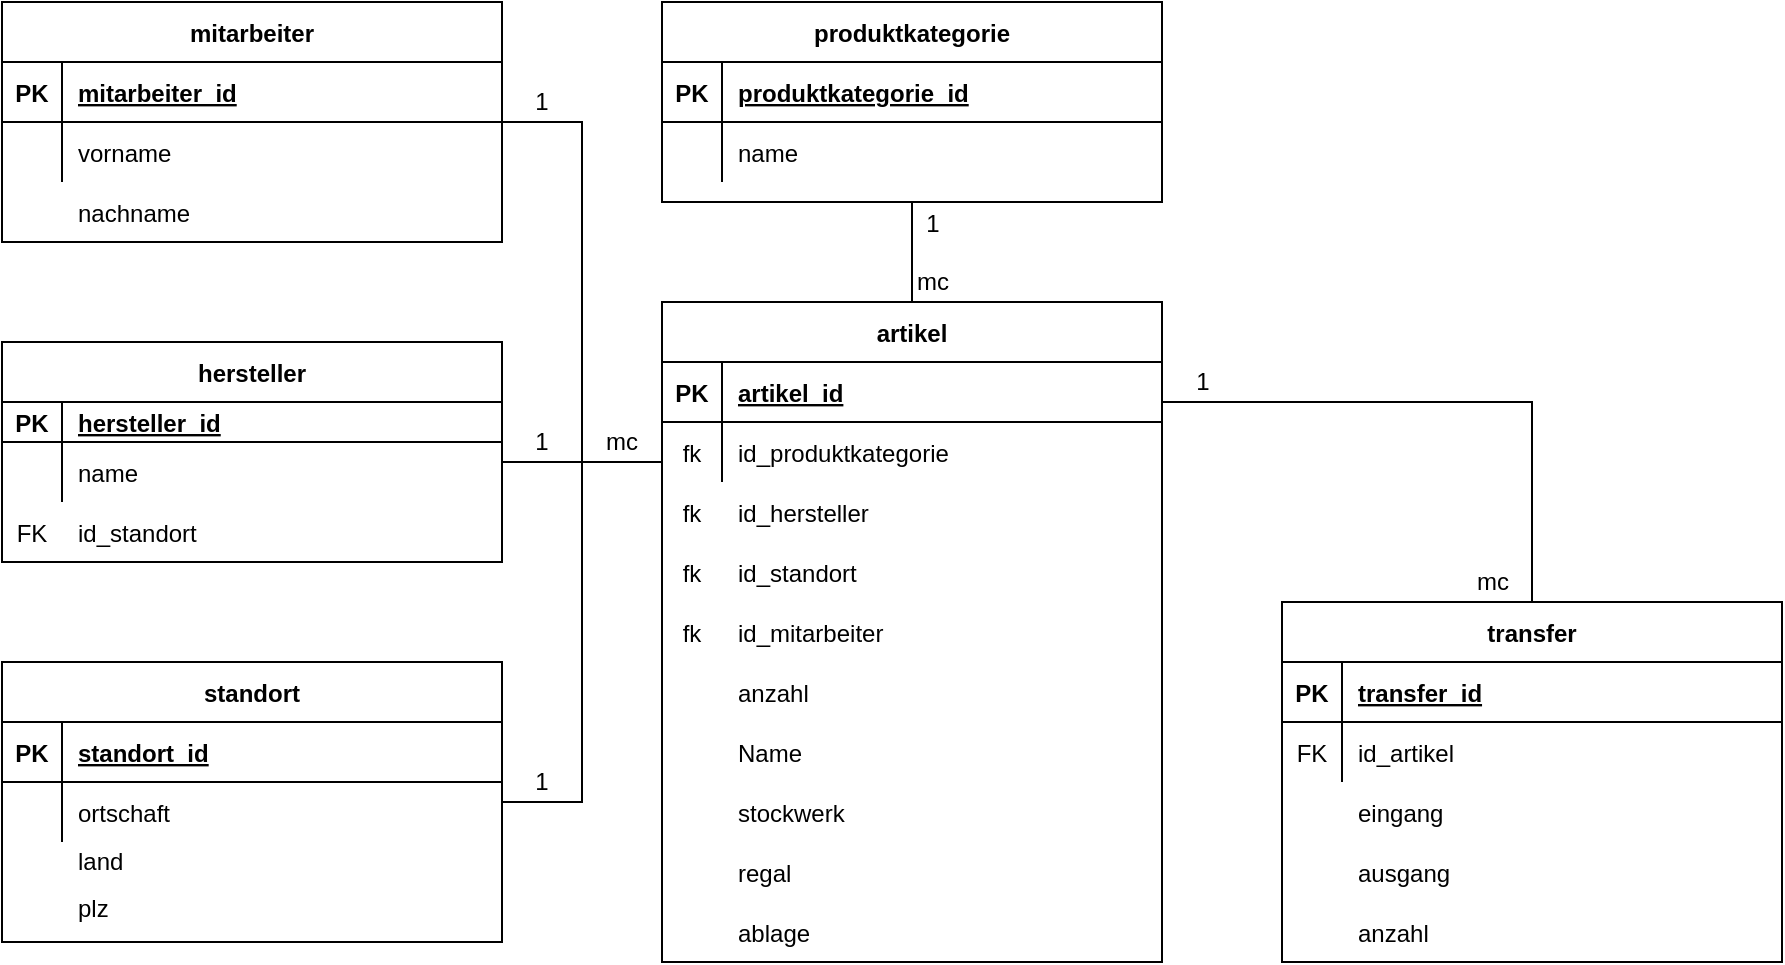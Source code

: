 <mxfile version="13.7.9" type="device"><diagram id="R2lEEEUBdFMjLlhIrx00" name="Page-1"><mxGraphModel dx="749" dy="556" grid="1" gridSize="10" guides="1" tooltips="1" connect="1" arrows="1" fold="1" page="1" pageScale="1" pageWidth="850" pageHeight="1100" math="0" shadow="0" extFonts="Permanent Marker^https://fonts.googleapis.com/css?family=Permanent+Marker"><root><mxCell id="0"/><mxCell id="1" parent="0"/><mxCell id="7EhDEFcTuI5stFCjLQC7-51" value="fk" style="shape=partialRectangle;overflow=hidden;connectable=0;fillColor=none;top=0;left=0;bottom=0;right=0;horizontal=1;" parent="1" vertex="1"><mxGeometry x="400" y="770" width="30" height="30" as="geometry"/></mxCell><mxCell id="7EhDEFcTuI5stFCjLQC7-52" value="id_hersteller" style="shape=partialRectangle;overflow=hidden;connectable=0;fillColor=none;top=0;left=0;bottom=0;right=0;align=left;spacingLeft=6;" parent="1" vertex="1"><mxGeometry x="430" y="770" width="220" height="30" as="geometry"/></mxCell><mxCell id="7EhDEFcTuI5stFCjLQC7-53" value="fk" style="shape=partialRectangle;overflow=hidden;connectable=0;fillColor=none;top=0;left=0;bottom=0;right=0;horizontal=1;" parent="1" vertex="1"><mxGeometry x="400" y="800" width="30" height="30" as="geometry"/></mxCell><mxCell id="7EhDEFcTuI5stFCjLQC7-54" value="id_standort" style="shape=partialRectangle;overflow=hidden;connectable=0;fillColor=none;top=0;left=0;bottom=0;right=0;align=left;spacingLeft=6;" parent="1" vertex="1"><mxGeometry x="430" y="800" width="220" height="30" as="geometry"/></mxCell><mxCell id="7EhDEFcTuI5stFCjLQC7-62" value="id_mitarbeiter" style="shape=partialRectangle;overflow=hidden;connectable=0;fillColor=none;top=0;left=0;bottom=0;right=0;align=left;spacingLeft=6;" parent="1" vertex="1"><mxGeometry x="430" y="830" width="220" height="30" as="geometry"/></mxCell><mxCell id="7EhDEFcTuI5stFCjLQC7-63" value="anzahl" style="shape=partialRectangle;overflow=hidden;connectable=0;fillColor=none;top=0;left=0;bottom=0;right=0;align=left;spacingLeft=6;" parent="1" vertex="1"><mxGeometry x="430" y="860" width="220" height="30" as="geometry"/></mxCell><mxCell id="7EhDEFcTuI5stFCjLQC7-65" value="name" style="shape=partialRectangle;overflow=hidden;connectable=0;fillColor=none;top=0;left=0;bottom=0;right=0;align=left;spacingLeft=6;" parent="1" vertex="1"><mxGeometry x="100" y="750" width="220" height="30" as="geometry"/></mxCell><mxCell id="7EhDEFcTuI5stFCjLQC7-66" value="id_standort" style="shape=partialRectangle;overflow=hidden;connectable=0;fillColor=none;top=0;left=0;bottom=0;right=0;align=left;spacingLeft=6;" parent="1" vertex="1"><mxGeometry x="100" y="780" width="220" height="30" as="geometry"/></mxCell><mxCell id="7EhDEFcTuI5stFCjLQC7-74" value="" style="group" parent="1" vertex="1" connectable="0"><mxGeometry x="710" y="830" width="250" height="180" as="geometry"/></mxCell><mxCell id="7EhDEFcTuI5stFCjLQC7-22" value="transfer" style="shape=table;startSize=30;container=1;collapsible=1;childLayout=tableLayout;fixedRows=1;rowLines=0;fontStyle=1;align=center;resizeLast=1;" parent="7EhDEFcTuI5stFCjLQC7-74" vertex="1"><mxGeometry width="250" height="180" as="geometry"/></mxCell><mxCell id="7EhDEFcTuI5stFCjLQC7-23" value="" style="shape=partialRectangle;collapsible=0;dropTarget=0;pointerEvents=0;fillColor=none;points=[[0,0.5],[1,0.5]];portConstraint=eastwest;top=0;left=0;right=0;bottom=1;" parent="7EhDEFcTuI5stFCjLQC7-22" vertex="1"><mxGeometry y="30" width="250" height="30" as="geometry"/></mxCell><mxCell id="7EhDEFcTuI5stFCjLQC7-24" value="PK" style="shape=partialRectangle;overflow=hidden;connectable=0;fillColor=none;top=0;left=0;bottom=0;right=0;fontStyle=1;" parent="7EhDEFcTuI5stFCjLQC7-23" vertex="1"><mxGeometry width="30" height="30" as="geometry"/></mxCell><mxCell id="7EhDEFcTuI5stFCjLQC7-25" value="transfer_id" style="shape=partialRectangle;overflow=hidden;connectable=0;fillColor=none;top=0;left=0;bottom=0;right=0;align=left;spacingLeft=6;fontStyle=5;" parent="7EhDEFcTuI5stFCjLQC7-23" vertex="1"><mxGeometry x="30" width="220" height="30" as="geometry"/></mxCell><mxCell id="7EhDEFcTuI5stFCjLQC7-26" value="" style="shape=partialRectangle;collapsible=0;dropTarget=0;pointerEvents=0;fillColor=none;points=[[0,0.5],[1,0.5]];portConstraint=eastwest;top=0;left=0;right=0;bottom=0;" parent="7EhDEFcTuI5stFCjLQC7-22" vertex="1"><mxGeometry y="60" width="250" height="30" as="geometry"/></mxCell><mxCell id="7EhDEFcTuI5stFCjLQC7-27" value="FK" style="shape=partialRectangle;overflow=hidden;connectable=0;fillColor=none;top=0;left=0;bottom=0;right=0;" parent="7EhDEFcTuI5stFCjLQC7-26" vertex="1"><mxGeometry width="30" height="30" as="geometry"/></mxCell><mxCell id="7EhDEFcTuI5stFCjLQC7-28" value="" style="shape=partialRectangle;overflow=hidden;connectable=0;fillColor=none;top=0;left=0;bottom=0;right=0;align=left;spacingLeft=6;" parent="7EhDEFcTuI5stFCjLQC7-26" vertex="1"><mxGeometry x="30" width="220" height="30" as="geometry"/></mxCell><mxCell id="7EhDEFcTuI5stFCjLQC7-68" value="id_artikel" style="shape=partialRectangle;overflow=hidden;connectable=0;fillColor=none;top=0;left=0;bottom=0;right=0;align=left;spacingLeft=6;" parent="7EhDEFcTuI5stFCjLQC7-74" vertex="1"><mxGeometry x="30" y="60" width="220" height="30" as="geometry"/></mxCell><mxCell id="7EhDEFcTuI5stFCjLQC7-69" value="eingang" style="shape=partialRectangle;overflow=hidden;connectable=0;fillColor=none;top=0;left=0;bottom=0;right=0;align=left;spacingLeft=6;" parent="7EhDEFcTuI5stFCjLQC7-74" vertex="1"><mxGeometry x="30" y="90" width="220" height="30" as="geometry"/></mxCell><mxCell id="7EhDEFcTuI5stFCjLQC7-70" value="ausgang" style="shape=partialRectangle;overflow=hidden;connectable=0;fillColor=none;top=0;left=0;bottom=0;right=0;align=left;spacingLeft=6;" parent="7EhDEFcTuI5stFCjLQC7-74" vertex="1"><mxGeometry x="30" y="120" width="220" height="30" as="geometry"/></mxCell><mxCell id="7EhDEFcTuI5stFCjLQC7-71" value="anzahl" style="shape=partialRectangle;overflow=hidden;connectable=0;fillColor=none;top=0;left=0;bottom=0;right=0;align=left;spacingLeft=6;" parent="7EhDEFcTuI5stFCjLQC7-74" vertex="1"><mxGeometry x="30" y="150" width="220" height="30" as="geometry"/></mxCell><mxCell id="7EhDEFcTuI5stFCjLQC7-75" value="Name" style="shape=partialRectangle;overflow=hidden;connectable=0;fillColor=none;top=0;left=0;bottom=0;right=0;align=left;spacingLeft=6;" parent="1" vertex="1"><mxGeometry x="430" y="890" width="220" height="30" as="geometry"/></mxCell><mxCell id="7EhDEFcTuI5stFCjLQC7-78" value="" style="group" parent="1" vertex="1" connectable="0"><mxGeometry x="70" y="860" width="250" height="140" as="geometry"/></mxCell><mxCell id="7EhDEFcTuI5stFCjLQC7-73" value="" style="group" parent="7EhDEFcTuI5stFCjLQC7-78" vertex="1" connectable="0"><mxGeometry width="250" height="140" as="geometry"/></mxCell><mxCell id="7EhDEFcTuI5stFCjLQC7-15" value="standort" style="shape=table;startSize=30;container=1;collapsible=1;childLayout=tableLayout;fixedRows=1;rowLines=0;fontStyle=1;align=center;resizeLast=1;" parent="7EhDEFcTuI5stFCjLQC7-73" vertex="1"><mxGeometry width="250" height="140" as="geometry"/></mxCell><mxCell id="7EhDEFcTuI5stFCjLQC7-16" value="" style="shape=partialRectangle;collapsible=0;dropTarget=0;pointerEvents=0;fillColor=none;points=[[0,0.5],[1,0.5]];portConstraint=eastwest;top=0;left=0;right=0;bottom=1;" parent="7EhDEFcTuI5stFCjLQC7-15" vertex="1"><mxGeometry y="30" width="250" height="30" as="geometry"/></mxCell><mxCell id="7EhDEFcTuI5stFCjLQC7-17" value="PK" style="shape=partialRectangle;overflow=hidden;connectable=0;fillColor=none;top=0;left=0;bottom=0;right=0;fontStyle=1;" parent="7EhDEFcTuI5stFCjLQC7-16" vertex="1"><mxGeometry width="30" height="30" as="geometry"/></mxCell><mxCell id="7EhDEFcTuI5stFCjLQC7-18" value="standort_id" style="shape=partialRectangle;overflow=hidden;connectable=0;fillColor=none;top=0;left=0;bottom=0;right=0;align=left;spacingLeft=6;fontStyle=5;" parent="7EhDEFcTuI5stFCjLQC7-16" vertex="1"><mxGeometry x="30" width="220" height="30" as="geometry"/></mxCell><mxCell id="7EhDEFcTuI5stFCjLQC7-19" value="" style="shape=partialRectangle;collapsible=0;dropTarget=0;pointerEvents=0;fillColor=none;points=[[0,0.5],[1,0.5]];portConstraint=eastwest;top=0;left=0;right=0;bottom=0;" parent="7EhDEFcTuI5stFCjLQC7-15" vertex="1"><mxGeometry y="60" width="250" height="30" as="geometry"/></mxCell><mxCell id="7EhDEFcTuI5stFCjLQC7-20" value="" style="shape=partialRectangle;overflow=hidden;connectable=0;fillColor=none;top=0;left=0;bottom=0;right=0;" parent="7EhDEFcTuI5stFCjLQC7-19" vertex="1"><mxGeometry width="30" height="30" as="geometry"/></mxCell><mxCell id="7EhDEFcTuI5stFCjLQC7-21" value="ortschaft" style="shape=partialRectangle;overflow=hidden;connectable=0;fillColor=none;top=0;left=0;bottom=0;right=0;align=left;spacingLeft=6;" parent="7EhDEFcTuI5stFCjLQC7-19" vertex="1"><mxGeometry x="30" width="220" height="30" as="geometry"/></mxCell><mxCell id="7EhDEFcTuI5stFCjLQC7-72" value="plz" style="shape=partialRectangle;overflow=hidden;connectable=0;fillColor=none;top=0;left=0;bottom=0;right=0;align=left;spacingLeft=6;" parent="7EhDEFcTuI5stFCjLQC7-73" vertex="1"><mxGeometry x="30" y="105" width="220" height="35" as="geometry"/></mxCell><mxCell id="7EhDEFcTuI5stFCjLQC7-76" value="land" style="shape=partialRectangle;overflow=hidden;connectable=0;fillColor=none;top=0;left=0;bottom=0;right=0;align=left;spacingLeft=6;" parent="7EhDEFcTuI5stFCjLQC7-73" vertex="1"><mxGeometry x="30" y="85" width="220" height="28" as="geometry"/></mxCell><mxCell id="7EhDEFcTuI5stFCjLQC7-79" value="nachname" style="shape=partialRectangle;overflow=hidden;connectable=0;fillColor=none;top=0;left=0;bottom=0;right=0;align=left;spacingLeft=6;" parent="1" vertex="1"><mxGeometry x="100" y="620" width="220" height="30" as="geometry"/></mxCell><mxCell id="7EhDEFcTuI5stFCjLQC7-81" value="fk" style="shape=partialRectangle;overflow=hidden;connectable=0;fillColor=none;top=0;left=0;bottom=0;right=0;horizontal=1;" parent="1" vertex="1"><mxGeometry x="400" y="830" width="30" height="30" as="geometry"/></mxCell><mxCell id="7EhDEFcTuI5stFCjLQC7-82" value="FK" style="shape=partialRectangle;overflow=hidden;connectable=0;fillColor=none;top=0;left=0;bottom=0;right=0;" parent="1" vertex="1"><mxGeometry x="70" y="780" width="30" height="30" as="geometry"/></mxCell><mxCell id="7EhDEFcTuI5stFCjLQC7-83" value="stockwerk" style="shape=partialRectangle;overflow=hidden;connectable=0;fillColor=none;top=0;left=0;bottom=0;right=0;align=left;spacingLeft=6;" parent="1" vertex="1"><mxGeometry x="430" y="920" width="220" height="30" as="geometry"/></mxCell><mxCell id="7EhDEFcTuI5stFCjLQC7-84" value="regal" style="shape=partialRectangle;overflow=hidden;connectable=0;fillColor=none;top=0;left=0;bottom=0;right=0;align=left;spacingLeft=6;" parent="1" vertex="1"><mxGeometry x="430" y="950" width="220" height="30" as="geometry"/></mxCell><mxCell id="7EhDEFcTuI5stFCjLQC7-85" value="ablage" style="shape=partialRectangle;overflow=hidden;connectable=0;fillColor=none;top=0;left=0;bottom=0;right=0;align=left;spacingLeft=6;" parent="1" vertex="1"><mxGeometry x="430" y="980" width="220" height="30" as="geometry"/></mxCell><mxCell id="7EhDEFcTuI5stFCjLQC7-88" style="edgeStyle=orthogonalEdgeStyle;rounded=0;orthogonalLoop=1;jettySize=auto;html=1;endArrow=none;endFill=0;" parent="1" source="C-vyLk0tnHw3VtMMgP7b-23" target="7EhDEFcTuI5stFCjLQC7-1" edge="1"><mxGeometry relative="1" as="geometry"/></mxCell><mxCell id="7EhDEFcTuI5stFCjLQC7-89" style="edgeStyle=orthogonalEdgeStyle;rounded=0;orthogonalLoop=1;jettySize=auto;html=1;endArrow=none;endFill=0;" parent="1" source="C-vyLk0tnHw3VtMMgP7b-23" target="7EhDEFcTuI5stFCjLQC7-43" edge="1"><mxGeometry relative="1" as="geometry"><Array as="points"><mxPoint x="360" y="760"/><mxPoint x="360" y="590"/></Array></mxGeometry></mxCell><mxCell id="7EhDEFcTuI5stFCjLQC7-91" style="edgeStyle=orthogonalEdgeStyle;rounded=0;orthogonalLoop=1;jettySize=auto;html=1;endArrow=none;endFill=0;" parent="1" source="C-vyLk0tnHw3VtMMgP7b-23" target="7EhDEFcTuI5stFCjLQC7-8" edge="1"><mxGeometry relative="1" as="geometry"><Array as="points"><mxPoint x="390" y="760"/><mxPoint x="390" y="760"/></Array></mxGeometry></mxCell><mxCell id="3fY29KLkUx_pCbF7baEl-1" style="edgeStyle=orthogonalEdgeStyle;rounded=0;orthogonalLoop=1;jettySize=auto;html=1;endArrow=none;endFill=0;" parent="1" source="3fY29KLkUx_pCbF7baEl-2" target="7EhDEFcTuI5stFCjLQC7-15" edge="1"><mxGeometry relative="1" as="geometry"><Array as="points"><mxPoint x="360" y="760"/><mxPoint x="360" y="930"/></Array></mxGeometry></mxCell><mxCell id="C-vyLk0tnHw3VtMMgP7b-23" value="artikel" style="shape=table;startSize=30;container=1;collapsible=1;childLayout=tableLayout;fixedRows=1;rowLines=0;fontStyle=1;align=center;resizeLast=1;" parent="1" vertex="1"><mxGeometry x="400" y="680" width="250" height="330" as="geometry"/></mxCell><mxCell id="C-vyLk0tnHw3VtMMgP7b-24" value="" style="shape=partialRectangle;collapsible=0;dropTarget=0;pointerEvents=0;fillColor=none;points=[[0,0.5],[1,0.5]];portConstraint=eastwest;top=0;left=0;right=0;bottom=1;" parent="C-vyLk0tnHw3VtMMgP7b-23" vertex="1"><mxGeometry y="30" width="250" height="30" as="geometry"/></mxCell><mxCell id="C-vyLk0tnHw3VtMMgP7b-25" value="PK" style="shape=partialRectangle;overflow=hidden;connectable=0;fillColor=none;top=0;left=0;bottom=0;right=0;fontStyle=1;" parent="C-vyLk0tnHw3VtMMgP7b-24" vertex="1"><mxGeometry width="30" height="30" as="geometry"/></mxCell><mxCell id="C-vyLk0tnHw3VtMMgP7b-26" value="artikel_id" style="shape=partialRectangle;overflow=hidden;connectable=0;fillColor=none;top=0;left=0;bottom=0;right=0;align=left;spacingLeft=6;fontStyle=5;" parent="C-vyLk0tnHw3VtMMgP7b-24" vertex="1"><mxGeometry x="30" width="220" height="30" as="geometry"/></mxCell><mxCell id="C-vyLk0tnHw3VtMMgP7b-27" value="" style="shape=partialRectangle;collapsible=0;dropTarget=0;pointerEvents=0;fillColor=none;points=[[0,0.5],[1,0.5]];portConstraint=eastwest;top=0;left=0;right=0;bottom=0;" parent="C-vyLk0tnHw3VtMMgP7b-23" vertex="1"><mxGeometry y="60" width="250" height="30" as="geometry"/></mxCell><mxCell id="C-vyLk0tnHw3VtMMgP7b-28" value="fk" style="shape=partialRectangle;overflow=hidden;connectable=0;fillColor=none;top=0;left=0;bottom=0;right=0;horizontal=1;" parent="C-vyLk0tnHw3VtMMgP7b-27" vertex="1"><mxGeometry width="30" height="30" as="geometry"/></mxCell><mxCell id="C-vyLk0tnHw3VtMMgP7b-29" value="id_produktkategorie" style="shape=partialRectangle;overflow=hidden;connectable=0;fillColor=none;top=0;left=0;bottom=0;right=0;align=left;spacingLeft=6;" parent="C-vyLk0tnHw3VtMMgP7b-27" vertex="1"><mxGeometry x="30" width="220" height="30" as="geometry"/></mxCell><mxCell id="7EhDEFcTuI5stFCjLQC7-8" value="hersteller" style="shape=table;startSize=30;container=1;collapsible=1;childLayout=tableLayout;fixedRows=1;rowLines=0;fontStyle=1;align=center;resizeLast=1;" parent="1" vertex="1"><mxGeometry x="70" y="700" width="250" height="110" as="geometry"/></mxCell><mxCell id="7EhDEFcTuI5stFCjLQC7-9" value="" style="shape=partialRectangle;collapsible=0;dropTarget=0;pointerEvents=0;fillColor=none;points=[[0,0.5],[1,0.5]];portConstraint=eastwest;top=0;left=0;right=0;bottom=1;" parent="7EhDEFcTuI5stFCjLQC7-8" vertex="1"><mxGeometry y="30" width="250" height="20" as="geometry"/></mxCell><mxCell id="7EhDEFcTuI5stFCjLQC7-10" value="PK" style="shape=partialRectangle;overflow=hidden;connectable=0;fillColor=none;top=0;left=0;bottom=0;right=0;fontStyle=1;" parent="7EhDEFcTuI5stFCjLQC7-9" vertex="1"><mxGeometry width="30" height="20" as="geometry"/></mxCell><mxCell id="7EhDEFcTuI5stFCjLQC7-11" value="hersteller_id" style="shape=partialRectangle;overflow=hidden;connectable=0;fillColor=none;top=0;left=0;bottom=0;right=0;align=left;spacingLeft=6;fontStyle=5;" parent="7EhDEFcTuI5stFCjLQC7-9" vertex="1"><mxGeometry x="30" width="220" height="20" as="geometry"/></mxCell><mxCell id="7EhDEFcTuI5stFCjLQC7-12" value="" style="shape=partialRectangle;collapsible=0;dropTarget=0;pointerEvents=0;fillColor=none;points=[[0,0.5],[1,0.5]];portConstraint=eastwest;top=0;left=0;right=0;bottom=0;" parent="7EhDEFcTuI5stFCjLQC7-8" vertex="1"><mxGeometry y="50" width="250" height="30" as="geometry"/></mxCell><mxCell id="7EhDEFcTuI5stFCjLQC7-13" value="" style="shape=partialRectangle;overflow=hidden;connectable=0;fillColor=none;top=0;left=0;bottom=0;right=0;" parent="7EhDEFcTuI5stFCjLQC7-12" vertex="1"><mxGeometry width="30" height="30" as="geometry"/></mxCell><mxCell id="7EhDEFcTuI5stFCjLQC7-14" value="" style="shape=partialRectangle;overflow=hidden;connectable=0;fillColor=none;top=0;left=0;bottom=0;right=0;align=left;spacingLeft=6;" parent="7EhDEFcTuI5stFCjLQC7-12" vertex="1"><mxGeometry x="30" width="220" height="30" as="geometry"/></mxCell><mxCell id="ZTk1k1ro84yPz1yUK3Gn-1" value="1&lt;br&gt;&amp;nbsp;&amp;nbsp;&lt;br&gt;mc" style="text;html=1;align=center;verticalAlign=middle;resizable=0;points=[];autosize=1;" parent="1" vertex="1"><mxGeometry x="520" y="630" width="30" height="50" as="geometry"/></mxCell><mxCell id="7EhDEFcTuI5stFCjLQC7-1" value="produktkategorie" style="shape=table;startSize=30;container=1;collapsible=1;childLayout=tableLayout;fixedRows=1;rowLines=0;fontStyle=1;align=center;resizeLast=1;" parent="1" vertex="1"><mxGeometry x="400" y="530" width="250" height="100.0" as="geometry"/></mxCell><mxCell id="7EhDEFcTuI5stFCjLQC7-2" value="" style="shape=partialRectangle;collapsible=0;dropTarget=0;pointerEvents=0;fillColor=none;points=[[0,0.5],[1,0.5]];portConstraint=eastwest;top=0;left=0;right=0;bottom=1;" parent="7EhDEFcTuI5stFCjLQC7-1" vertex="1"><mxGeometry y="30" width="250" height="30" as="geometry"/></mxCell><mxCell id="7EhDEFcTuI5stFCjLQC7-3" value="PK" style="shape=partialRectangle;overflow=hidden;connectable=0;fillColor=none;top=0;left=0;bottom=0;right=0;fontStyle=1;" parent="7EhDEFcTuI5stFCjLQC7-2" vertex="1"><mxGeometry width="30" height="30" as="geometry"/></mxCell><mxCell id="7EhDEFcTuI5stFCjLQC7-4" value="produktkategorie_id" style="shape=partialRectangle;overflow=hidden;connectable=0;fillColor=none;top=0;left=0;bottom=0;right=0;align=left;spacingLeft=6;fontStyle=5;" parent="7EhDEFcTuI5stFCjLQC7-2" vertex="1"><mxGeometry x="30" width="220" height="30" as="geometry"/></mxCell><mxCell id="7EhDEFcTuI5stFCjLQC7-5" value="" style="shape=partialRectangle;collapsible=0;dropTarget=0;pointerEvents=0;fillColor=none;points=[[0,0.5],[1,0.5]];portConstraint=eastwest;top=0;left=0;right=0;bottom=0;" parent="7EhDEFcTuI5stFCjLQC7-1" vertex="1"><mxGeometry y="60" width="250" height="30" as="geometry"/></mxCell><mxCell id="7EhDEFcTuI5stFCjLQC7-6" value="" style="shape=partialRectangle;overflow=hidden;connectable=0;fillColor=none;top=0;left=0;bottom=0;right=0;" parent="7EhDEFcTuI5stFCjLQC7-5" vertex="1"><mxGeometry width="30" height="30" as="geometry"/></mxCell><mxCell id="7EhDEFcTuI5stFCjLQC7-7" value="name" style="shape=partialRectangle;overflow=hidden;connectable=0;fillColor=none;top=0;left=0;bottom=0;right=0;align=left;spacingLeft=6;" parent="7EhDEFcTuI5stFCjLQC7-5" vertex="1"><mxGeometry x="30" width="220" height="30" as="geometry"/></mxCell><mxCell id="ZTk1k1ro84yPz1yUK3Gn-2" value="1" style="text;html=1;strokeColor=none;fillColor=none;align=center;verticalAlign=middle;whiteSpace=wrap;rounded=0;" parent="1" vertex="1"><mxGeometry x="320" y="570" width="40" height="20" as="geometry"/></mxCell><mxCell id="ZTk1k1ro84yPz1yUK3Gn-3" value="mc" style="text;html=1;strokeColor=none;fillColor=none;align=center;verticalAlign=middle;whiteSpace=wrap;rounded=0;" parent="1" vertex="1"><mxGeometry x="360" y="740" width="40" height="20" as="geometry"/></mxCell><mxCell id="7EhDEFcTuI5stFCjLQC7-43" value="mitarbeiter" style="shape=table;startSize=30;container=1;collapsible=1;childLayout=tableLayout;fixedRows=1;rowLines=0;fontStyle=1;align=center;resizeLast=1;" parent="1" vertex="1"><mxGeometry x="70" y="530" width="250" height="120" as="geometry"/></mxCell><mxCell id="7EhDEFcTuI5stFCjLQC7-44" value="" style="shape=partialRectangle;collapsible=0;dropTarget=0;pointerEvents=0;fillColor=none;points=[[0,0.5],[1,0.5]];portConstraint=eastwest;top=0;left=0;right=0;bottom=1;" parent="7EhDEFcTuI5stFCjLQC7-43" vertex="1"><mxGeometry y="30" width="250" height="30" as="geometry"/></mxCell><mxCell id="7EhDEFcTuI5stFCjLQC7-45" value="PK" style="shape=partialRectangle;overflow=hidden;connectable=0;fillColor=none;top=0;left=0;bottom=0;right=0;fontStyle=1;" parent="7EhDEFcTuI5stFCjLQC7-44" vertex="1"><mxGeometry width="30" height="30" as="geometry"/></mxCell><mxCell id="7EhDEFcTuI5stFCjLQC7-46" value="mitarbeiter_id" style="shape=partialRectangle;overflow=hidden;connectable=0;fillColor=none;top=0;left=0;bottom=0;right=0;align=left;spacingLeft=6;fontStyle=5;" parent="7EhDEFcTuI5stFCjLQC7-44" vertex="1"><mxGeometry x="30" width="220" height="30" as="geometry"/></mxCell><mxCell id="7EhDEFcTuI5stFCjLQC7-47" value="" style="shape=partialRectangle;collapsible=0;dropTarget=0;pointerEvents=0;fillColor=none;points=[[0,0.5],[1,0.5]];portConstraint=eastwest;top=0;left=0;right=0;bottom=0;" parent="7EhDEFcTuI5stFCjLQC7-43" vertex="1"><mxGeometry y="60" width="250" height="30" as="geometry"/></mxCell><mxCell id="7EhDEFcTuI5stFCjLQC7-48" value="" style="shape=partialRectangle;overflow=hidden;connectable=0;fillColor=none;top=0;left=0;bottom=0;right=0;" parent="7EhDEFcTuI5stFCjLQC7-47" vertex="1"><mxGeometry width="30" height="30" as="geometry"/></mxCell><mxCell id="7EhDEFcTuI5stFCjLQC7-49" value="vorname" style="shape=partialRectangle;overflow=hidden;connectable=0;fillColor=none;top=0;left=0;bottom=0;right=0;align=left;spacingLeft=6;" parent="7EhDEFcTuI5stFCjLQC7-47" vertex="1"><mxGeometry x="30" width="220" height="30" as="geometry"/></mxCell><mxCell id="3fY29KLkUx_pCbF7baEl-3" value="1" style="text;html=1;strokeColor=none;fillColor=none;align=center;verticalAlign=middle;whiteSpace=wrap;rounded=0;" parent="1" vertex="1"><mxGeometry x="320" y="740" width="40" height="20" as="geometry"/></mxCell><mxCell id="3fY29KLkUx_pCbF7baEl-2" value="1" style="text;html=1;strokeColor=none;fillColor=none;align=center;verticalAlign=middle;whiteSpace=wrap;rounded=0;" parent="1" vertex="1"><mxGeometry x="320" y="910" width="40" height="20" as="geometry"/></mxCell><mxCell id="RPi8wdrlOp7b2Dax6apd-1" style="edgeStyle=orthogonalEdgeStyle;rounded=0;orthogonalLoop=1;jettySize=auto;html=1;startArrow=none;startFill=0;endArrow=none;endFill=0;" edge="1" parent="1" source="7EhDEFcTuI5stFCjLQC7-22" target="C-vyLk0tnHw3VtMMgP7b-23"><mxGeometry relative="1" as="geometry"><Array as="points"><mxPoint x="835" y="730"/></Array></mxGeometry></mxCell><mxCell id="RPi8wdrlOp7b2Dax6apd-2" value="mc" style="text;html=1;align=center;verticalAlign=middle;resizable=0;points=[];autosize=1;" vertex="1" parent="1"><mxGeometry x="800" y="810" width="30" height="20" as="geometry"/></mxCell><mxCell id="RPi8wdrlOp7b2Dax6apd-3" value="1" style="text;html=1;align=center;verticalAlign=middle;resizable=0;points=[];autosize=1;" vertex="1" parent="1"><mxGeometry x="660" y="710" width="20" height="20" as="geometry"/></mxCell></root></mxGraphModel></diagram></mxfile>
